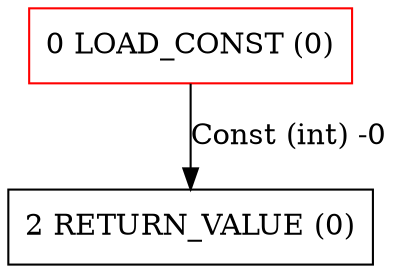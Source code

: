 digraph udf { 
	node [shape=box];
	OP0 [label="0 LOAD_CONST (0)" color="red"];
	OP2 [label="2 RETURN_VALUE (0)" color="black"];
	OP0 -> OP2 [label="Const (int) -0" color=black];
}
digraph bench_pandas { 
	node [shape=box];
	OP0 [label="0 LOAD_GLOBAL (default_rng)" color="black"];
	OP2 [label="2 LOAD_CONST (0)" color="red"];
	OP4 [label="4 CALL_FUNCTION (1)" color="black"];
	OP6 [label="6 STORE_FAST ('rng')" color="black"];
	OP8 [label="8 LOAD_GLOBAL (Series)" color="black"];
	OP10 [label="10 LOAD_FAST ('rng')" color="black"];
	OP12 [label="12 LOAD_ATTR (integers)" color="black"];
	OP14 [label="14 LOAD_CONST (-10)" color="red"];
	OP16 [label="16 LOAD_CONST (10)" color="red"];
	OP18 [label="18 LOAD_CONST (1000)" color="red"];
	OP20 [label="20 DUP_TOP (0)" color="black"];
	OP22 [label="22 STORE_FAST ('size')" color="blue"];
	OP24 [label="24 LOAD_CONST (('size',))" color="black"];
	OP26 [label="26 CALL_FUNCTION_KW (3)" color="black"];
	OP28 [label="28 LOAD_FAST ('rng')" color="black"];
	OP30 [label="30 LOAD_ATTR (choice)" color="black"];
	OP32 [label="32 BUILD_LIST (0)" color="black"];
	OP34 [label="34 LOAD_GLOBAL (ascii_lowercase)" color="black"];
	OP36 [label="36 LIST_EXTEND (1)" color="black"];
	OP38 [label="38 LOAD_FAST ('size')" color="blue"];
	OP40 [label="40 LOAD_CONST (10)" color="red"];
	OP42 [label="42 DUP_TOP (0)" color="black"];
	OP44 [label="44 STORE_FAST ('length')" color="blue"];
	OP46 [label="46 BUILD_TUPLE (2)" color="black"];
	OP48 [label="48 LOAD_CONST (('size',))" color="black"];
	OP50 [label="50 CALL_FUNCTION_KW (2)" color="black"];
	OP52 [label="52 LOAD_METHOD (view)" color="black"];
	OP54 [label="54 LOAD_CONST ('<U')" color="black"];
	OP56 [label="56 LOAD_FAST ('length')" color="blue"];
	OP58 [label="58 FORMAT_VALUE (0)" color="black"];
	OP60 [label="60 BUILD_STRING (2)" color="black"];
	OP62 [label="62 CALL_METHOD (1)" color="black"];
	OP64 [label="64 LOAD_METHOD (ravel)" color="black"];
	OP66 [label="66 CALL_METHOD (0)" color="black"];
	OP68 [label="68 LOAD_CONST (('index',))" color="black"];
	OP70 [label="70 CALL_FUNCTION_KW (2)" color="black"];
	OP72 [label="72 STORE_FAST ('df')" color="black"];
	OP74 [label="74 LOAD_FAST ('df')" color="black"];
	OP76 [label="76 LOAD_METHOD (groupby)" color="black"];
	OP78 [label="78 LOAD_FAST ('df')" color="black"];
	OP80 [label="80 LOAD_ATTR (index)" color="black"];
	OP82 [label="82 CALL_METHOD (1)" color="black"];
	OP84 [label="84 LOAD_METHOD (aggregate)" color="black"];
	OP86 [label="86 LOAD_GLOBAL (udf)" color="black"];
	OP88 [label="88 CALL_METHOD (1)" color="black"];
	OP90 [label="90 POP_TOP (0)" color="black"];
	OP92 [label="92 LOAD_FAST ('df')" color="black"];
	OP94 [label="94 LOAD_METHOD (rolling)" color="black"];
	OP96 [label="96 LOAD_CONST (3)" color="red"];
	OP98 [label="98 CALL_METHOD (1)" color="black"];
	OP100 [label="100 LOAD_METHOD (aggregate)" color="black"];
	OP102 [label="102 LOAD_GLOBAL (udf)" color="black"];
	OP104 [label="104 CALL_METHOD (1)" color="black"];
	OP106 [label="106 POP_TOP (0)" color="black"];
	OP108 [label="108 LOAD_FAST ('df')" color="black"];
	OP110 [label="110 LOAD_METHOD (expanding)" color="black"];
	OP112 [label="112 CALL_METHOD (0)" color="black"];
	OP114 [label="114 LOAD_METHOD (aggregate)" color="black"];
	OP116 [label="116 LOAD_GLOBAL (udf)" color="black"];
	OP118 [label="118 CALL_METHOD (1)" color="black"];
	OP120 [label="120 POP_TOP (0)" color="black"];
	OP122 [label="122 LOAD_CONST (None)" color="black"];
	OP124 [label="124 RETURN_VALUE (0)" color="black"];
	OP0 -> OP4 [label="Global (builtin_function_or_method) -1" color=black];
	OP2 -> OP4 [label="Const (int) -0" color=black];
	OP4 -> OP6 [label="Local (Generator) -0" color=black];
	OP10 -> OP12 [label="Local (Generator) -0" color=black];
	OP18 -> OP20 [label="Const (int) -0" color=black];
	OP20 -> OP22 [label="Intermediate (int) U0" color=red];
	OP12 -> OP26 [label="Intermediate (Any) -4" color=black];
	OP14 -> OP26 [label="Const (int) -3" color=black];
	OP16 -> OP26 [label="Const (int) -2" color=black];
	OP20 -> OP26 [label="Intermediate (int) -1" color=black];
	OP24 -> OP26 [label="Const (tuple) -0" color=black];
	OP28 -> OP30 [label="Local (Generator) -0" color=black];
	OP32 -> OP36 [label="Intermediate (list) -1" color=black];
	OP34 -> OP36 [label="Global (Any) -0" color=black];
	OP40 -> OP42 [label="Const (int) -0" color=black];
	OP42 -> OP44 [label="Intermediate (int) U0" color=red];
	OP38 -> OP46 [label="Local (int) B1" color=green];
	OP42 -> OP46 [label="Intermediate (int) -0" color=black];
	OP30 -> OP50 [label="Intermediate (Any) -3" color=black];
	OP36 -> OP50 [label="Intermediate (list) -2" color=black];
	OP46 -> OP50 [label="Intermediate (tuple) -1" color=black];
	OP48 -> OP50 [label="Const (tuple) -0" color=black];
	OP50 -> OP52 [label="Intermediate (Any) -0" color=black];
	OP56 -> OP58 [label="Local (int) B0" color=green];
	OP54 -> OP60 [label="Const (str) -1" color=black];
	OP58 -> OP60 [label="Intermediate (str) -0" color=black];
	OP52 -> OP62 [label="Intermediate (Any) -2" color=black];
	OP52 -> OP62 [label="Method (method) -1" color=black];
	OP60 -> OP62 [label="Intermediate (str) -0" color=black];
	OP62 -> OP64 [label="Intermediate (Any) -0" color=black];
	OP64 -> OP66 [label="Intermediate (Any) -1" color=black];
	OP64 -> OP66 [label="Method (method) -0" color=black];
	OP8 -> OP70 [label="Global (Any) -3" color=black];
	OP26 -> OP70 [label="Intermediate (Any) -2" color=black];
	OP66 -> OP70 [label="Intermediate (Any) -1" color=black];
	OP68 -> OP70 [label="Const (tuple) -0" color=black];
	OP70 -> OP72 [label="Intermediate (Series) -0" color=black];
	OP74 -> OP76 [label="Local (Series) -0" color=black];
	OP78 -> OP80 [label="Local (Series) -0" color=black];
	OP76 -> OP82 [label="Intermediate (Series) -2" color=black];
	OP76 -> OP82 [label="Method (method) -1" color=black];
	OP80 -> OP82 [label="Intermediate (Index) -0" color=black];
	OP82 -> OP84 [label="Intermediate (Any) -0" color=black];
	OP84 -> OP88 [label="Intermediate (Any) -2" color=black];
	OP84 -> OP88 [label="Method (method) -1" color=black];
	OP86 -> OP88 [label="Global (function) -0" color=black];
	OP88 -> OP90 [label="Intermediate (Any) -0" color=black];
	OP92 -> OP94 [label="Local (Series) -0" color=black];
	OP94 -> OP98 [label="Intermediate (Series) -2" color=black];
	OP94 -> OP98 [label="Method (method) -1" color=black];
	OP96 -> OP98 [label="Const (int) -0" color=black];
	OP98 -> OP100 [label="Intermediate (Any) -0" color=black];
	OP100 -> OP104 [label="Intermediate (Any) -2" color=black];
	OP100 -> OP104 [label="Method (method) -1" color=black];
	OP102 -> OP104 [label="Global (function) -0" color=black];
	OP104 -> OP106 [label="Intermediate (Any) -0" color=black];
	OP108 -> OP110 [label="Local (Series) -0" color=black];
	OP110 -> OP112 [label="Intermediate (Series) -1" color=black];
	OP110 -> OP112 [label="Method (method) -0" color=black];
	OP112 -> OP114 [label="Intermediate (Any) -0" color=black];
	OP114 -> OP118 [label="Intermediate (Any) -2" color=black];
	OP114 -> OP118 [label="Method (method) -1" color=black];
	OP116 -> OP118 [label="Global (function) -0" color=black];
	OP118 -> OP120 [label="Intermediate (Any) -0" color=black];
	OP122 -> OP124 [label="Const (None) -0" color=black];
}

